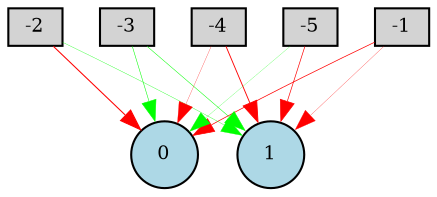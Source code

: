 digraph {
	node [fontsize=9 height=0.2 shape=circle width=0.2]
	-1 [fillcolor=lightgray shape=box style=filled]
	-2 [fillcolor=lightgray shape=box style=filled]
	-3 [fillcolor=lightgray shape=box style=filled]
	-4 [fillcolor=lightgray shape=box style=filled]
	-5 [fillcolor=lightgray shape=box style=filled]
	0 [fillcolor=lightblue style=filled]
	1 [fillcolor=lightblue style=filled]
	-1 -> 0 [color=red penwidth=0.34513484620948764 style=solid]
	-1 -> 1 [color=red penwidth=0.12271110206094221 style=solid]
	-2 -> 0 [color=red penwidth=0.5066738046282755 style=solid]
	-2 -> 1 [color=green penwidth=0.16281608569968473 style=solid]
	-3 -> 0 [color=green penwidth=0.2528300486741195 style=solid]
	-3 -> 1 [color=green penwidth=0.2422211709159462 style=solid]
	-4 -> 0 [color=red penwidth=0.12600358202353723 style=solid]
	-4 -> 1 [color=red penwidth=0.4302362298153899 style=solid]
	-5 -> 0 [color=green penwidth=0.10408381902247908 style=solid]
	-5 -> 1 [color=red penwidth=0.3222315562845557 style=solid]
}

